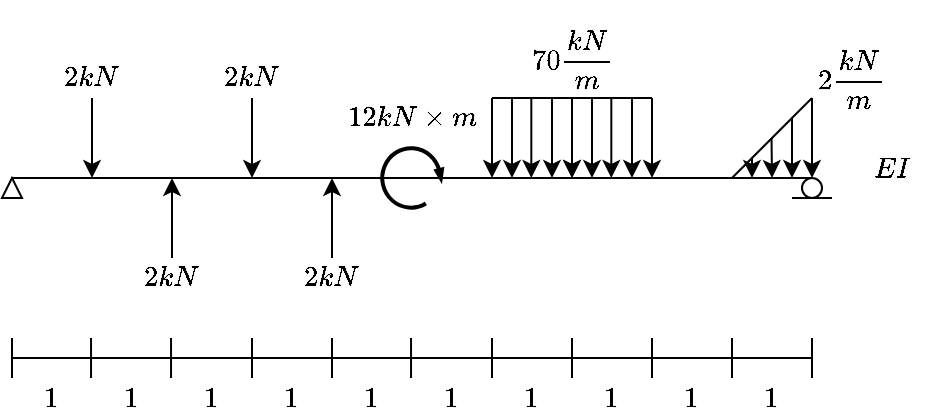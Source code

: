 <mxfile version="15.3.8" type="device"><diagram id="gEtP7ERetg_xO8Jbetqq" name="Page-1"><mxGraphModel dx="452" dy="259" grid="1" gridSize="10" guides="1" tooltips="1" connect="1" arrows="1" fold="1" page="1" pageScale="1" pageWidth="850" pageHeight="1100" math="1" shadow="0"><root><mxCell id="0"/><mxCell id="1" parent="0"/><mxCell id="U6r9F0eaaSKXRloljEfL-1" value="" style="endArrow=none;html=1;" parent="1" edge="1"><mxGeometry width="50" height="50" relative="1" as="geometry"><mxPoint x="200" y="360" as="sourcePoint"/><mxPoint x="600" y="360" as="targetPoint"/></mxGeometry></mxCell><mxCell id="U6r9F0eaaSKXRloljEfL-36" value="" style="group" parent="1" vertex="1" connectable="0"><mxGeometry x="480" y="320" width="40" height="40" as="geometry"/></mxCell><mxCell id="U6r9F0eaaSKXRloljEfL-37" value="" style="endArrow=none;html=1;" parent="U6r9F0eaaSKXRloljEfL-36" edge="1"><mxGeometry width="50" height="50" relative="1" as="geometry"><mxPoint x="40" as="sourcePoint"/><mxPoint as="targetPoint"/></mxGeometry></mxCell><mxCell id="U6r9F0eaaSKXRloljEfL-38" value="" style="endArrow=classic;html=1;" parent="U6r9F0eaaSKXRloljEfL-36" edge="1"><mxGeometry width="50" height="50" as="geometry"><mxPoint as="sourcePoint"/><mxPoint y="40" as="targetPoint"/></mxGeometry></mxCell><mxCell id="U6r9F0eaaSKXRloljEfL-39" value="" style="endArrow=classic;html=1;" parent="U6r9F0eaaSKXRloljEfL-36" edge="1"><mxGeometry width="50" height="50" as="geometry"><mxPoint x="10" as="sourcePoint"/><mxPoint x="10" y="40" as="targetPoint"/></mxGeometry></mxCell><mxCell id="U6r9F0eaaSKXRloljEfL-40" value="" style="endArrow=classic;html=1;" parent="U6r9F0eaaSKXRloljEfL-36" edge="1"><mxGeometry width="50" height="50" as="geometry"><mxPoint x="19.66" as="sourcePoint"/><mxPoint x="19.66" y="40" as="targetPoint"/></mxGeometry></mxCell><mxCell id="U6r9F0eaaSKXRloljEfL-41" value="" style="endArrow=classic;html=1;" parent="U6r9F0eaaSKXRloljEfL-36" edge="1"><mxGeometry width="50" height="50" as="geometry"><mxPoint x="30" as="sourcePoint"/><mxPoint x="30" y="40" as="targetPoint"/></mxGeometry></mxCell><mxCell id="U6r9F0eaaSKXRloljEfL-42" value="" style="endArrow=classic;html=1;" parent="U6r9F0eaaSKXRloljEfL-36" edge="1"><mxGeometry width="50" height="50" as="geometry"><mxPoint x="40" as="sourcePoint"/><mxPoint x="40" y="40" as="targetPoint"/></mxGeometry></mxCell><mxCell id="U6r9F0eaaSKXRloljEfL-76" value="$$70 \frac{ kN}{m}$$" style="text;html=1;strokeColor=none;fillColor=none;align=center;verticalAlign=middle;whiteSpace=wrap;rounded=0;" parent="1" vertex="1"><mxGeometry x="460" y="290" width="40" height="20" as="geometry"/></mxCell><mxCell id="U6r9F0eaaSKXRloljEfL-80" value="$$EI$$" style="text;html=1;strokeColor=none;fillColor=none;align=center;verticalAlign=middle;whiteSpace=wrap;rounded=0;" parent="1" vertex="1"><mxGeometry x="620" y="345" width="40" height="20" as="geometry"/></mxCell><mxCell id="U6r9F0eaaSKXRloljEfL-81" value="" style="group" parent="1" vertex="1" connectable="0"><mxGeometry x="200" y="440" width="400" height="40" as="geometry"/></mxCell><mxCell id="U6r9F0eaaSKXRloljEfL-82" value="" style="endArrow=none;html=1;" parent="U6r9F0eaaSKXRloljEfL-81" edge="1"><mxGeometry width="50" height="50" relative="1" as="geometry"><mxPoint y="10" as="sourcePoint"/><mxPoint x="400" y="10" as="targetPoint"/></mxGeometry></mxCell><mxCell id="U6r9F0eaaSKXRloljEfL-83" value="" style="endArrow=none;html=1;" parent="U6r9F0eaaSKXRloljEfL-81" edge="1"><mxGeometry width="50" height="50" relative="1" as="geometry"><mxPoint y="20" as="sourcePoint"/><mxPoint as="targetPoint"/></mxGeometry></mxCell><mxCell id="U6r9F0eaaSKXRloljEfL-84" value="" style="endArrow=none;html=1;" parent="U6r9F0eaaSKXRloljEfL-81" edge="1"><mxGeometry width="50" height="50" relative="1" as="geometry"><mxPoint x="39.52" y="20" as="sourcePoint"/><mxPoint x="39.52" as="targetPoint"/></mxGeometry></mxCell><mxCell id="U6r9F0eaaSKXRloljEfL-85" value="" style="endArrow=none;html=1;" parent="U6r9F0eaaSKXRloljEfL-81" edge="1"><mxGeometry width="50" height="50" relative="1" as="geometry"><mxPoint x="79.52" y="20" as="sourcePoint"/><mxPoint x="79.52" as="targetPoint"/></mxGeometry></mxCell><mxCell id="U6r9F0eaaSKXRloljEfL-86" value="" style="endArrow=none;html=1;" parent="U6r9F0eaaSKXRloljEfL-81" edge="1"><mxGeometry width="50" height="50" relative="1" as="geometry"><mxPoint x="120" y="20" as="sourcePoint"/><mxPoint x="120" as="targetPoint"/></mxGeometry></mxCell><mxCell id="U6r9F0eaaSKXRloljEfL-87" value="" style="endArrow=none;html=1;" parent="U6r9F0eaaSKXRloljEfL-81" edge="1"><mxGeometry width="50" height="50" relative="1" as="geometry"><mxPoint x="160" y="20" as="sourcePoint"/><mxPoint x="160" as="targetPoint"/></mxGeometry></mxCell><mxCell id="U6r9F0eaaSKXRloljEfL-88" value="" style="endArrow=none;html=1;" parent="U6r9F0eaaSKXRloljEfL-81" edge="1"><mxGeometry width="50" height="50" relative="1" as="geometry"><mxPoint x="199.52" y="20" as="sourcePoint"/><mxPoint x="199.52" as="targetPoint"/></mxGeometry></mxCell><mxCell id="U6r9F0eaaSKXRloljEfL-89" value="" style="endArrow=none;html=1;" parent="U6r9F0eaaSKXRloljEfL-81" edge="1"><mxGeometry width="50" height="50" relative="1" as="geometry"><mxPoint x="240" y="20" as="sourcePoint"/><mxPoint x="240" as="targetPoint"/></mxGeometry></mxCell><mxCell id="U6r9F0eaaSKXRloljEfL-90" value="" style="endArrow=none;html=1;" parent="U6r9F0eaaSKXRloljEfL-81" edge="1"><mxGeometry width="50" height="50" relative="1" as="geometry"><mxPoint x="280" y="20" as="sourcePoint"/><mxPoint x="280" as="targetPoint"/></mxGeometry></mxCell><mxCell id="U6r9F0eaaSKXRloljEfL-91" value="" style="endArrow=none;html=1;" parent="U6r9F0eaaSKXRloljEfL-81" edge="1"><mxGeometry width="50" height="50" relative="1" as="geometry"><mxPoint x="320" y="20" as="sourcePoint"/><mxPoint x="320" as="targetPoint"/></mxGeometry></mxCell><mxCell id="U6r9F0eaaSKXRloljEfL-92" value="" style="endArrow=none;html=1;" parent="U6r9F0eaaSKXRloljEfL-81" edge="1"><mxGeometry width="50" height="50" relative="1" as="geometry"><mxPoint x="360" y="20" as="sourcePoint"/><mxPoint x="360" as="targetPoint"/></mxGeometry></mxCell><mxCell id="U6r9F0eaaSKXRloljEfL-93" value="" style="endArrow=none;html=1;" parent="U6r9F0eaaSKXRloljEfL-81" edge="1"><mxGeometry width="50" height="50" relative="1" as="geometry"><mxPoint x="400" y="20" as="sourcePoint"/><mxPoint x="400" as="targetPoint"/></mxGeometry></mxCell><mxCell id="U6r9F0eaaSKXRloljEfL-94" value="$$1$$" style="text;html=1;strokeColor=none;fillColor=none;align=center;verticalAlign=middle;whiteSpace=wrap;rounded=0;" parent="U6r9F0eaaSKXRloljEfL-81" vertex="1"><mxGeometry y="20" width="40" height="20" as="geometry"/></mxCell><mxCell id="U6r9F0eaaSKXRloljEfL-95" value="$$1$$" style="text;html=1;strokeColor=none;fillColor=none;align=center;verticalAlign=middle;whiteSpace=wrap;rounded=0;" parent="U6r9F0eaaSKXRloljEfL-81" vertex="1"><mxGeometry x="40" y="20" width="40" height="20" as="geometry"/></mxCell><mxCell id="U6r9F0eaaSKXRloljEfL-96" value="$$1$$" style="text;html=1;strokeColor=none;fillColor=none;align=center;verticalAlign=middle;whiteSpace=wrap;rounded=0;" parent="U6r9F0eaaSKXRloljEfL-81" vertex="1"><mxGeometry x="80" y="20" width="40" height="20" as="geometry"/></mxCell><mxCell id="U6r9F0eaaSKXRloljEfL-97" value="$$1$$" style="text;html=1;strokeColor=none;fillColor=none;align=center;verticalAlign=middle;whiteSpace=wrap;rounded=0;" parent="U6r9F0eaaSKXRloljEfL-81" vertex="1"><mxGeometry x="120" y="20" width="40" height="20" as="geometry"/></mxCell><mxCell id="U6r9F0eaaSKXRloljEfL-98" value="$$1$$" style="text;html=1;strokeColor=none;fillColor=none;align=center;verticalAlign=middle;whiteSpace=wrap;rounded=0;" parent="U6r9F0eaaSKXRloljEfL-81" vertex="1"><mxGeometry x="160" y="20" width="40" height="20" as="geometry"/></mxCell><mxCell id="U6r9F0eaaSKXRloljEfL-99" value="$$1$$" style="text;html=1;strokeColor=none;fillColor=none;align=center;verticalAlign=middle;whiteSpace=wrap;rounded=0;" parent="U6r9F0eaaSKXRloljEfL-81" vertex="1"><mxGeometry x="200" y="20" width="40" height="20" as="geometry"/></mxCell><mxCell id="U6r9F0eaaSKXRloljEfL-100" value="$$1$$" style="text;html=1;strokeColor=none;fillColor=none;align=center;verticalAlign=middle;whiteSpace=wrap;rounded=0;" parent="U6r9F0eaaSKXRloljEfL-81" vertex="1"><mxGeometry x="240" y="20" width="40" height="20" as="geometry"/></mxCell><mxCell id="U6r9F0eaaSKXRloljEfL-101" value="$$1$$" style="text;html=1;strokeColor=none;fillColor=none;align=center;verticalAlign=middle;whiteSpace=wrap;rounded=0;" parent="U6r9F0eaaSKXRloljEfL-81" vertex="1"><mxGeometry x="280" y="20" width="40" height="20" as="geometry"/></mxCell><mxCell id="U6r9F0eaaSKXRloljEfL-102" value="$$1$$" style="text;html=1;strokeColor=none;fillColor=none;align=center;verticalAlign=middle;whiteSpace=wrap;rounded=0;" parent="U6r9F0eaaSKXRloljEfL-81" vertex="1"><mxGeometry x="320" y="20" width="40" height="20" as="geometry"/></mxCell><mxCell id="U6r9F0eaaSKXRloljEfL-103" value="$$1$$" style="text;html=1;strokeColor=none;fillColor=none;align=center;verticalAlign=middle;whiteSpace=wrap;rounded=0;" parent="U6r9F0eaaSKXRloljEfL-81" vertex="1"><mxGeometry x="360" y="20" width="40" height="20" as="geometry"/></mxCell><mxCell id="U6r9F0eaaSKXRloljEfL-105" value="" style="endArrow=classic;html=1;" parent="1" edge="1"><mxGeometry width="50" height="50" relative="1" as="geometry"><mxPoint x="240" y="320" as="sourcePoint"/><mxPoint x="240" y="360" as="targetPoint"/></mxGeometry></mxCell><mxCell id="U6r9F0eaaSKXRloljEfL-106" value="" style="endArrow=classic;html=1;" parent="1" edge="1"><mxGeometry width="50" height="50" relative="1" as="geometry"><mxPoint x="320" y="320" as="sourcePoint"/><mxPoint x="320" y="360" as="targetPoint"/></mxGeometry></mxCell><mxCell id="U6r9F0eaaSKXRloljEfL-107" value="" style="endArrow=classic;html=1;" parent="1" edge="1"><mxGeometry width="50" height="50" relative="1" as="geometry"><mxPoint x="280" y="400" as="sourcePoint"/><mxPoint x="280" y="360" as="targetPoint"/></mxGeometry></mxCell><mxCell id="U6r9F0eaaSKXRloljEfL-108" value="" style="endArrow=classic;html=1;" parent="1" edge="1"><mxGeometry width="50" height="50" relative="1" as="geometry"><mxPoint x="360" y="400" as="sourcePoint"/><mxPoint x="360" y="360" as="targetPoint"/></mxGeometry></mxCell><mxCell id="U6r9F0eaaSKXRloljEfL-109" value="" style="verticalLabelPosition=bottom;html=1;verticalAlign=top;strokeWidth=2;shape=mxgraph.lean_mapping.physical_pull;pointerEvents=1;sketch=0;rotation=-180;flipH=1;" parent="1" vertex="1"><mxGeometry x="385" y="345" width="30" height="30" as="geometry"/></mxCell><mxCell id="U6r9F0eaaSKXRloljEfL-110" value="" style="group" parent="1" vertex="1" connectable="0"><mxGeometry x="440" y="320" width="40" height="40" as="geometry"/></mxCell><mxCell id="U6r9F0eaaSKXRloljEfL-111" value="" style="endArrow=none;html=1;" parent="U6r9F0eaaSKXRloljEfL-110" edge="1"><mxGeometry width="50" height="50" relative="1" as="geometry"><mxPoint x="40" as="sourcePoint"/><mxPoint as="targetPoint"/></mxGeometry></mxCell><mxCell id="U6r9F0eaaSKXRloljEfL-112" value="" style="endArrow=classic;html=1;" parent="U6r9F0eaaSKXRloljEfL-110" edge="1"><mxGeometry width="50" height="50" as="geometry"><mxPoint as="sourcePoint"/><mxPoint y="40" as="targetPoint"/></mxGeometry></mxCell><mxCell id="U6r9F0eaaSKXRloljEfL-113" value="" style="endArrow=classic;html=1;" parent="U6r9F0eaaSKXRloljEfL-110" edge="1"><mxGeometry width="50" height="50" as="geometry"><mxPoint x="10" as="sourcePoint"/><mxPoint x="10" y="40" as="targetPoint"/></mxGeometry></mxCell><mxCell id="U6r9F0eaaSKXRloljEfL-114" value="" style="endArrow=classic;html=1;" parent="U6r9F0eaaSKXRloljEfL-110" edge="1"><mxGeometry width="50" height="50" as="geometry"><mxPoint x="19.66" as="sourcePoint"/><mxPoint x="19.66" y="40" as="targetPoint"/></mxGeometry></mxCell><mxCell id="U6r9F0eaaSKXRloljEfL-115" value="" style="endArrow=classic;html=1;" parent="U6r9F0eaaSKXRloljEfL-110" edge="1"><mxGeometry width="50" height="50" as="geometry"><mxPoint x="30" as="sourcePoint"/><mxPoint x="30" y="40" as="targetPoint"/></mxGeometry></mxCell><mxCell id="U6r9F0eaaSKXRloljEfL-116" value="" style="endArrow=classic;html=1;" parent="U6r9F0eaaSKXRloljEfL-110" edge="1"><mxGeometry width="50" height="50" as="geometry"><mxPoint x="40" as="sourcePoint"/><mxPoint x="40" y="40" as="targetPoint"/></mxGeometry></mxCell><mxCell id="U6r9F0eaaSKXRloljEfL-118" value="" style="endArrow=none;html=1;" parent="1" edge="1"><mxGeometry width="50" height="50" relative="1" as="geometry"><mxPoint x="560" y="360" as="sourcePoint"/><mxPoint x="600" y="320" as="targetPoint"/></mxGeometry></mxCell><mxCell id="U6r9F0eaaSKXRloljEfL-119" value="" style="endArrow=classic;html=1;" parent="1" edge="1"><mxGeometry width="50" height="50" relative="1" as="geometry"><mxPoint x="600" y="320" as="sourcePoint"/><mxPoint x="600" y="360" as="targetPoint"/></mxGeometry></mxCell><mxCell id="U6r9F0eaaSKXRloljEfL-120" value="" style="endArrow=classic;html=1;" parent="1" edge="1"><mxGeometry width="50" height="50" relative="1" as="geometry"><mxPoint x="590" y="330" as="sourcePoint"/><mxPoint x="590" y="360" as="targetPoint"/></mxGeometry></mxCell><mxCell id="U6r9F0eaaSKXRloljEfL-121" value="" style="endArrow=classic;html=1;" parent="1" edge="1"><mxGeometry width="50" height="50" relative="1" as="geometry"><mxPoint x="579.76" y="340" as="sourcePoint"/><mxPoint x="580" y="360" as="targetPoint"/></mxGeometry></mxCell><mxCell id="U6r9F0eaaSKXRloljEfL-122" value="" style="endArrow=classic;html=1;" parent="1" edge="1"><mxGeometry width="50" height="50" relative="1" as="geometry"><mxPoint x="570" y="350" as="sourcePoint"/><mxPoint x="570" y="360" as="targetPoint"/></mxGeometry></mxCell><mxCell id="U6r9F0eaaSKXRloljEfL-123" value="$$2 \frac{ kN}{m}$$" style="text;html=1;strokeColor=none;fillColor=none;align=center;verticalAlign=middle;whiteSpace=wrap;rounded=0;" parent="1" vertex="1"><mxGeometry x="600" y="300" width="40" height="20" as="geometry"/></mxCell><mxCell id="U6r9F0eaaSKXRloljEfL-125" value="&lt;div&gt;$$2 kN$$&lt;/div&gt;" style="text;html=1;strokeColor=none;fillColor=none;align=center;verticalAlign=middle;whiteSpace=wrap;rounded=0;" parent="1" vertex="1"><mxGeometry x="220" y="300" width="40" height="20" as="geometry"/></mxCell><mxCell id="U6r9F0eaaSKXRloljEfL-127" value="&lt;div&gt;$$2 kN$$&lt;/div&gt;" style="text;html=1;strokeColor=none;fillColor=none;align=center;verticalAlign=middle;whiteSpace=wrap;rounded=0;" parent="1" vertex="1"><mxGeometry x="260" y="400" width="40" height="20" as="geometry"/></mxCell><mxCell id="U6r9F0eaaSKXRloljEfL-128" value="&lt;div&gt;$$2 kN$$&lt;/div&gt;" style="text;html=1;strokeColor=none;fillColor=none;align=center;verticalAlign=middle;whiteSpace=wrap;rounded=0;" parent="1" vertex="1"><mxGeometry x="300" y="300" width="40" height="20" as="geometry"/></mxCell><mxCell id="U6r9F0eaaSKXRloljEfL-129" value="&lt;div&gt;$$2 kN$$&lt;/div&gt;" style="text;html=1;strokeColor=none;fillColor=none;align=center;verticalAlign=middle;whiteSpace=wrap;rounded=0;" parent="1" vertex="1"><mxGeometry x="340" y="400" width="40" height="20" as="geometry"/></mxCell><mxCell id="U6r9F0eaaSKXRloljEfL-130" value="&lt;div&gt;$$12 kN \times m$$&lt;/div&gt;" style="text;html=1;strokeColor=none;fillColor=none;align=center;verticalAlign=middle;whiteSpace=wrap;rounded=0;" parent="1" vertex="1"><mxGeometry x="380" y="320" width="40" height="20" as="geometry"/></mxCell><mxCell id="J3eKDPrVATgwJQCFdaEB-1" value="" style="triangle;whiteSpace=wrap;html=1;rotation=-90;" vertex="1" parent="1"><mxGeometry x="195" y="360" width="10" height="10" as="geometry"/></mxCell><mxCell id="J3eKDPrVATgwJQCFdaEB-2" value="" style="group" vertex="1" connectable="0" parent="1"><mxGeometry x="590" y="360" width="20" height="10" as="geometry"/></mxCell><mxCell id="J3eKDPrVATgwJQCFdaEB-3" value="" style="ellipse;whiteSpace=wrap;html=1;aspect=fixed;" vertex="1" parent="J3eKDPrVATgwJQCFdaEB-2"><mxGeometry x="5" width="10" height="10" as="geometry"/></mxCell><mxCell id="J3eKDPrVATgwJQCFdaEB-4" value="" style="endArrow=none;html=1;" edge="1" parent="J3eKDPrVATgwJQCFdaEB-2"><mxGeometry width="50" height="50" relative="1" as="geometry"><mxPoint y="10" as="sourcePoint"/><mxPoint x="20" y="10" as="targetPoint"/></mxGeometry></mxCell></root></mxGraphModel></diagram></mxfile>